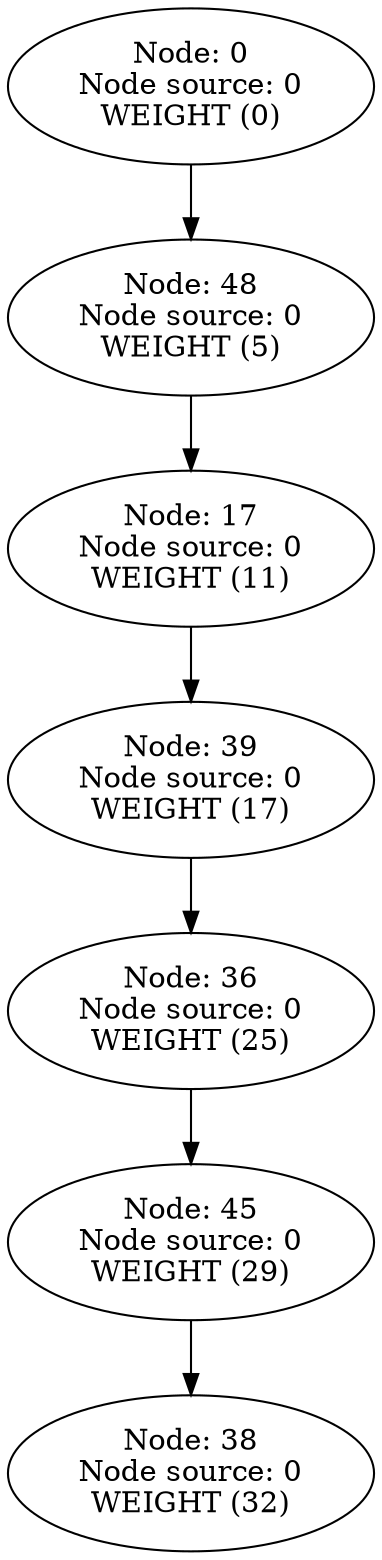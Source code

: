 digraph {
	38 [label="Node: 38
Node source: 0
WEIGHT (32)"]
	45 [label="Node: 45
Node source: 0
WEIGHT (29)"]
	36 [label="Node: 36
Node source: 0
WEIGHT (25)"]
	39 [label="Node: 39
Node source: 0
WEIGHT (17)"]
	17 [label="Node: 17
Node source: 0
WEIGHT (11)"]
	48 [label="Node: 48
Node source: 0
WEIGHT (5)"]
	0 [label="Node: 0
Node source: 0
WEIGHT (0)"]
	45 -> 38
	36 -> 45
	39 -> 36
	17 -> 39
	48 -> 17
	0 -> 48
}